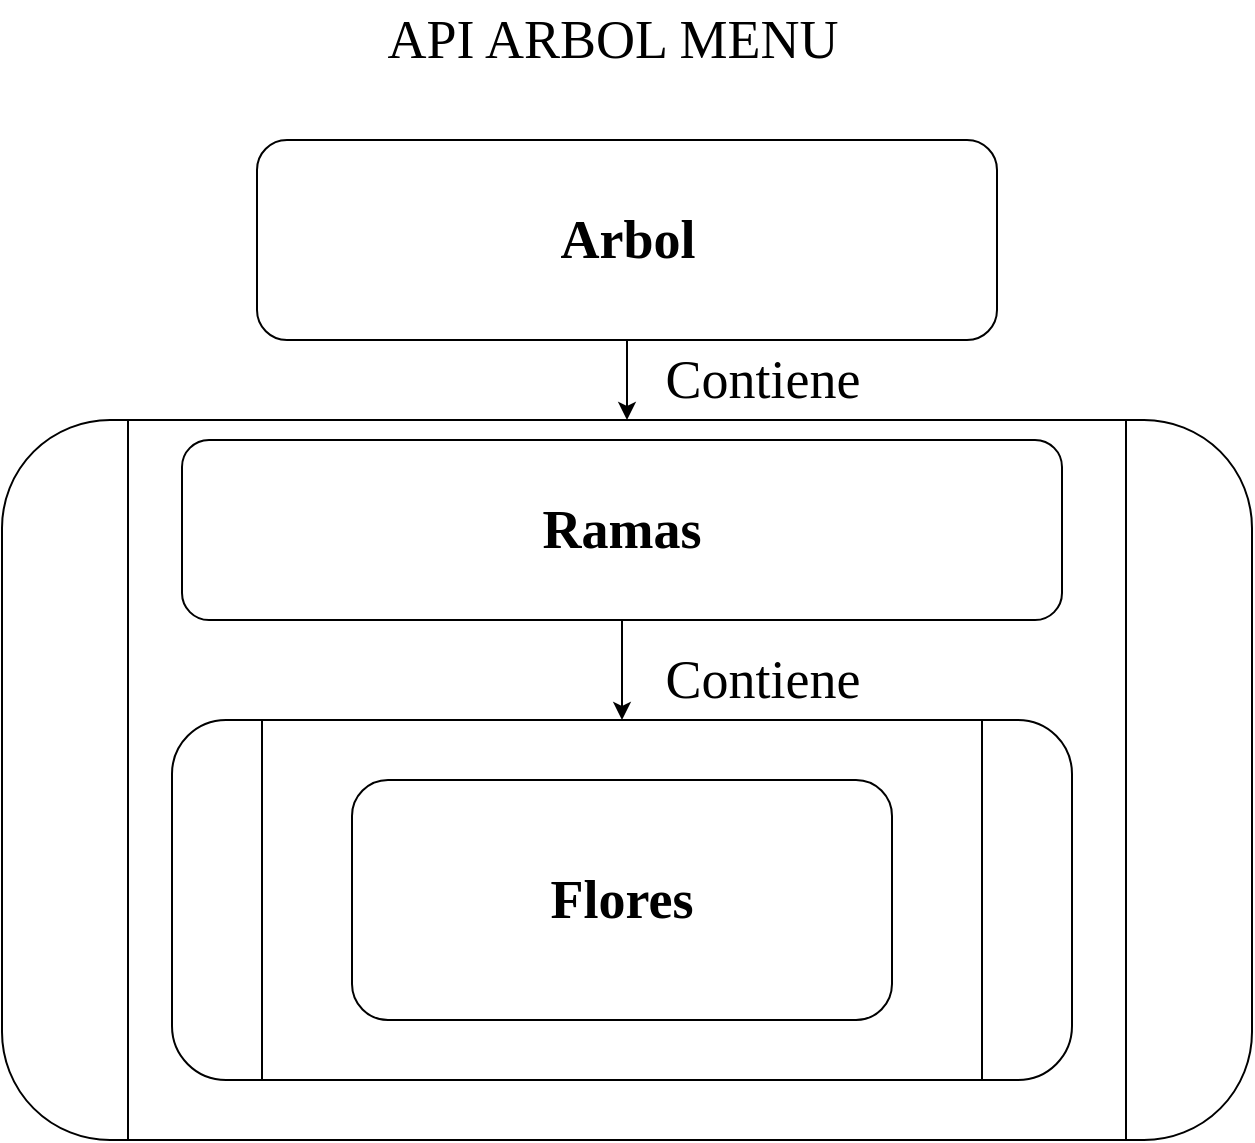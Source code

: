 <mxfile version="15.4.0" type="device" pages="5"><diagram id="clq91AxYf77F5cwtRK6S" name="Ideologia"><mxGraphModel dx="3460" dy="2157" grid="1" gridSize="10" guides="1" tooltips="1" connect="1" arrows="1" fold="1" page="1" pageScale="1" pageWidth="850" pageHeight="700" math="0" shadow="0"><root><mxCell id="0"/><mxCell id="1" parent="0"/><mxCell id="lWUm9m7KPAnMJ3Z2OBGF-7" value="" style="edgeStyle=orthogonalEdgeStyle;rounded=0;orthogonalLoop=1;jettySize=auto;html=1;fontStyle=1;fontFamily=Times New Roman;fontSize=27;" edge="1" parent="1" source="lWUm9m7KPAnMJ3Z2OBGF-5" target="lWUm9m7KPAnMJ3Z2OBGF-6"><mxGeometry relative="1" as="geometry"/></mxCell><mxCell id="lWUm9m7KPAnMJ3Z2OBGF-5" value="Arbol" style="rounded=1;whiteSpace=wrap;html=1;fontStyle=1;fontFamily=Times New Roman;fontSize=27;" vertex="1" parent="1"><mxGeometry x="247.5" y="110" width="370" height="100" as="geometry"/></mxCell><mxCell id="lWUm9m7KPAnMJ3Z2OBGF-6" value="" style="shape=process;whiteSpace=wrap;html=1;backgroundOutline=1;rounded=1;fontStyle=1;fontFamily=Times New Roman;fontSize=27;" vertex="1" parent="1"><mxGeometry x="120" y="250" width="625" height="360" as="geometry"/></mxCell><mxCell id="lWUm9m7KPAnMJ3Z2OBGF-13" value="" style="edgeStyle=orthogonalEdgeStyle;rounded=0;orthogonalLoop=1;jettySize=auto;html=1;fontStyle=1;fontFamily=Times New Roman;fontSize=27;" edge="1" parent="1" source="lWUm9m7KPAnMJ3Z2OBGF-8" target="lWUm9m7KPAnMJ3Z2OBGF-11"><mxGeometry relative="1" as="geometry"/></mxCell><mxCell id="lWUm9m7KPAnMJ3Z2OBGF-8" value="Ramas" style="rounded=1;whiteSpace=wrap;html=1;fontStyle=1;fontFamily=Times New Roman;fontSize=27;" vertex="1" parent="1"><mxGeometry x="210" y="260" width="440" height="90" as="geometry"/></mxCell><mxCell id="lWUm9m7KPAnMJ3Z2OBGF-11" value="" style="shape=process;whiteSpace=wrap;html=1;backgroundOutline=1;rounded=1;fontStyle=1;fontFamily=Times New Roman;fontSize=27;" vertex="1" parent="1"><mxGeometry x="205" y="400" width="450" height="180" as="geometry"/></mxCell><mxCell id="lWUm9m7KPAnMJ3Z2OBGF-14" value="Flores" style="rounded=1;whiteSpace=wrap;html=1;fontStyle=1;fontFamily=Times New Roman;fontSize=27;" vertex="1" parent="1"><mxGeometry x="295" y="430" width="270" height="120" as="geometry"/></mxCell><mxCell id="lWUm9m7KPAnMJ3Z2OBGF-15" value="Contiene" style="text;html=1;align=center;verticalAlign=middle;resizable=0;points=[];autosize=1;strokeColor=none;fillColor=none;fontSize=27;fontFamily=Times New Roman;" vertex="1" parent="1"><mxGeometry x="445" y="210" width="110" height="40" as="geometry"/></mxCell><mxCell id="lWUm9m7KPAnMJ3Z2OBGF-16" value="Contiene" style="text;html=1;align=center;verticalAlign=middle;resizable=0;points=[];autosize=1;strokeColor=none;fillColor=none;fontSize=27;fontFamily=Times New Roman;" vertex="1" parent="1"><mxGeometry x="445" y="360" width="110" height="40" as="geometry"/></mxCell><mxCell id="lWUm9m7KPAnMJ3Z2OBGF-17" value="API ARBOL MENU" style="text;html=1;align=center;verticalAlign=middle;resizable=0;points=[];autosize=1;strokeColor=none;fillColor=none;fontSize=27;fontFamily=Times New Roman;" vertex="1" parent="1"><mxGeometry x="305" y="40" width="240" height="40" as="geometry"/></mxCell></root></mxGraphModel></diagram><diagram id="vt3NdEaHmDix7HHZyes2" name="Relacion"><mxGraphModel dx="4152" dy="2588" grid="1" gridSize="10" guides="1" tooltips="1" connect="1" arrows="1" fold="1" page="1" pageScale="1" pageWidth="850" pageHeight="1100" math="0" shadow="0"><root><mxCell id="4Do-kNQYA0kzu1eAx3_I-0"/><mxCell id="4Do-kNQYA0kzu1eAx3_I-1" parent="4Do-kNQYA0kzu1eAx3_I-0"/><mxCell id="4Do-kNQYA0kzu1eAx3_I-29" value="" style="edgeStyle=orthogonalEdgeStyle;rounded=0;orthogonalLoop=1;jettySize=auto;html=1;fontFamily=Times New Roman;fontSize=28;" edge="1" parent="4Do-kNQYA0kzu1eAx3_I-1" source="4Do-kNQYA0kzu1eAx3_I-10" target="4Do-kNQYA0kzu1eAx3_I-17"><mxGeometry relative="1" as="geometry"/></mxCell><mxCell id="4Do-kNQYA0kzu1eAx3_I-10" value="&lt;br&gt;" style="shape=folder;fontStyle=1;spacingTop=10;tabWidth=40;tabHeight=14;tabPosition=left;html=1;fontFamily=Times New Roman;fontSize=27;" vertex="1" parent="4Do-kNQYA0kzu1eAx3_I-1"><mxGeometry x="110" y="160" width="390" height="320" as="geometry"/></mxCell><mxCell id="4Do-kNQYA0kzu1eAx3_I-12" value="Menu" style="html=1;fontFamily=Times New Roman;fontSize=27;" vertex="1" parent="4Do-kNQYA0kzu1eAx3_I-1"><mxGeometry x="175" y="360" width="110" height="50" as="geometry"/></mxCell><mxCell id="4Do-kNQYA0kzu1eAx3_I-13" style="edgeStyle=orthogonalEdgeStyle;rounded=0;orthogonalLoop=1;jettySize=auto;html=1;entryX=0.5;entryY=0;entryDx=0;entryDy=0;fontFamily=Times New Roman;fontSize=27;" edge="1" parent="4Do-kNQYA0kzu1eAx3_I-1" source="4Do-kNQYA0kzu1eAx3_I-15" target="4Do-kNQYA0kzu1eAx3_I-12"><mxGeometry relative="1" as="geometry"/></mxCell><mxCell id="4Do-kNQYA0kzu1eAx3_I-14" style="edgeStyle=orthogonalEdgeStyle;rounded=0;orthogonalLoop=1;jettySize=auto;html=1;entryX=0.5;entryY=0;entryDx=0;entryDy=0;fontFamily=Times New Roman;fontSize=27;" edge="1" parent="4Do-kNQYA0kzu1eAx3_I-1" source="4Do-kNQYA0kzu1eAx3_I-15" target="4Do-kNQYA0kzu1eAx3_I-16"><mxGeometry relative="1" as="geometry"/></mxCell><mxCell id="4Do-kNQYA0kzu1eAx3_I-15" value="«interface»&lt;br&gt;&lt;b&gt;Muttable&lt;/b&gt;" style="html=1;fontFamily=Times New Roman;fontSize=27;" vertex="1" parent="4Do-kNQYA0kzu1eAx3_I-1"><mxGeometry x="215" y="210" width="180" height="80" as="geometry"/></mxCell><mxCell id="4Do-kNQYA0kzu1eAx3_I-16" value="Item" style="html=1;fontFamily=Times New Roman;fontSize=27;" vertex="1" parent="4Do-kNQYA0kzu1eAx3_I-1"><mxGeometry x="325" y="360" width="110" height="50" as="geometry"/></mxCell><mxCell id="4Do-kNQYA0kzu1eAx3_I-17" value="&lt;br&gt;" style="shape=folder;fontStyle=1;spacingTop=10;tabWidth=40;tabHeight=14;tabPosition=left;html=1;fontFamily=Times New Roman;fontSize=27;" vertex="1" parent="4Do-kNQYA0kzu1eAx3_I-1"><mxGeometry x="65" y="540" width="480" height="360" as="geometry"/></mxCell><mxCell id="4Do-kNQYA0kzu1eAx3_I-18" value="Dropper" style="html=1;fontFamily=Times New Roman;fontSize=27;" vertex="1" parent="4Do-kNQYA0kzu1eAx3_I-1"><mxGeometry x="325" y="740" width="110" height="50" as="geometry"/></mxCell><mxCell id="4Do-kNQYA0kzu1eAx3_I-19" value="Creator" style="html=1;fontFamily=Times New Roman;fontSize=27;" vertex="1" parent="4Do-kNQYA0kzu1eAx3_I-1"><mxGeometry x="165" y="740" width="110" height="50" as="geometry"/></mxCell><mxCell id="4Do-kNQYA0kzu1eAx3_I-20" value="Editor" style="html=1;fontFamily=Times New Roman;fontSize=27;" vertex="1" parent="4Do-kNQYA0kzu1eAx3_I-1"><mxGeometry x="415" y="830" width="110" height="50" as="geometry"/></mxCell><mxCell id="4Do-kNQYA0kzu1eAx3_I-21" value="Reader" style="html=1;fontFamily=Times New Roman;fontSize=27;" vertex="1" parent="4Do-kNQYA0kzu1eAx3_I-1"><mxGeometry x="85" y="830" width="110" height="50" as="geometry"/></mxCell><mxCell id="4Do-kNQYA0kzu1eAx3_I-23" style="edgeStyle=orthogonalEdgeStyle;rounded=0;orthogonalLoop=1;jettySize=auto;html=1;entryX=0;entryY=0.5;entryDx=0;entryDy=0;fontFamily=Times New Roman;fontSize=27;" edge="1" parent="4Do-kNQYA0kzu1eAx3_I-1" source="4Do-kNQYA0kzu1eAx3_I-22" target="4Do-kNQYA0kzu1eAx3_I-20"><mxGeometry relative="1" as="geometry"/></mxCell><mxCell id="4Do-kNQYA0kzu1eAx3_I-24" style="edgeStyle=orthogonalEdgeStyle;rounded=0;orthogonalLoop=1;jettySize=auto;html=1;entryX=1;entryY=0.5;entryDx=0;entryDy=0;fontFamily=Times New Roman;fontSize=27;" edge="1" parent="4Do-kNQYA0kzu1eAx3_I-1" source="4Do-kNQYA0kzu1eAx3_I-22" target="4Do-kNQYA0kzu1eAx3_I-21"><mxGeometry relative="1" as="geometry"/></mxCell><mxCell id="4Do-kNQYA0kzu1eAx3_I-25" style="edgeStyle=orthogonalEdgeStyle;rounded=0;orthogonalLoop=1;jettySize=auto;html=1;entryX=0.5;entryY=0;entryDx=0;entryDy=0;fontFamily=Times New Roman;fontSize=27;" edge="1" parent="4Do-kNQYA0kzu1eAx3_I-1" source="4Do-kNQYA0kzu1eAx3_I-22" target="4Do-kNQYA0kzu1eAx3_I-18"><mxGeometry relative="1" as="geometry"/></mxCell><mxCell id="4Do-kNQYA0kzu1eAx3_I-26" style="edgeStyle=orthogonalEdgeStyle;rounded=0;orthogonalLoop=1;jettySize=auto;html=1;fontFamily=Times New Roman;fontSize=27;" edge="1" parent="4Do-kNQYA0kzu1eAx3_I-1" source="4Do-kNQYA0kzu1eAx3_I-22" target="4Do-kNQYA0kzu1eAx3_I-19"><mxGeometry relative="1" as="geometry"/></mxCell><mxCell id="4Do-kNQYA0kzu1eAx3_I-22" value="Manager" style="html=1;fontFamily=Times New Roman;fontSize=27;" vertex="1" parent="4Do-kNQYA0kzu1eAx3_I-1"><mxGeometry x="175" y="590" width="250" height="100" as="geometry"/></mxCell><mxCell id="4Do-kNQYA0kzu1eAx3_I-27" value="Tree" style="text;html=1;align=center;verticalAlign=middle;resizable=0;points=[];autosize=1;strokeColor=none;fillColor=none;fontSize=27;fontFamily=Times New Roman;" vertex="1" parent="4Do-kNQYA0kzu1eAx3_I-1"><mxGeometry x="285" y="120" width="60" height="40" as="geometry"/></mxCell><mxCell id="iXz1ld0vBlUP0eRAwoKm-0" value="" style="edgeStyle=orthogonalEdgeStyle;rounded=0;orthogonalLoop=1;jettySize=auto;html=1;fontFamily=Times New Roman;fontSize=27;" edge="1" parent="4Do-kNQYA0kzu1eAx3_I-1" source="4Do-kNQYA0kzu1eAx3_I-28"><mxGeometry relative="1" as="geometry"><mxPoint x="550" y="620" as="targetPoint"/></mxGeometry></mxCell><mxCell id="4Do-kNQYA0kzu1eAx3_I-28" value="Administrator" style="text;html=1;align=center;verticalAlign=middle;resizable=0;points=[];autosize=1;strokeColor=none;fillColor=none;fontSize=27;fontFamily=Times New Roman;" vertex="1" parent="4Do-kNQYA0kzu1eAx3_I-1"><mxGeometry x="570" y="600" width="170" height="40" as="geometry"/></mxCell></root></mxGraphModel></diagram><diagram id="z8mbxvhMgq7a9tTuWIwU" name="Class-UML-Menu"><mxGraphModel dx="3460" dy="2157" grid="1" gridSize="10" guides="1" tooltips="1" connect="1" arrows="1" fold="1" page="1" pageScale="1" pageWidth="1000" pageHeight="800" math="0" shadow="0"><root><mxCell id="fUgqLLY08AvlPX9UeSrB-0"/><mxCell id="fUgqLLY08AvlPX9UeSrB-1" parent="fUgqLLY08AvlPX9UeSrB-0"/><mxCell id="5B4SL1NtyXCgAt9AfQQJ-0" value="" style="edgeStyle=orthogonalEdgeStyle;rounded=0;orthogonalLoop=1;jettySize=auto;html=1;fontFamily=Times New Roman;fontSize=17;" edge="1" parent="fUgqLLY08AvlPX9UeSrB-1" source="5B4SL1NtyXCgAt9AfQQJ-2" target="5B4SL1NtyXCgAt9AfQQJ-3"><mxGeometry relative="1" as="geometry"/></mxCell><mxCell id="5B4SL1NtyXCgAt9AfQQJ-1" style="edgeStyle=orthogonalEdgeStyle;rounded=0;orthogonalLoop=1;jettySize=auto;html=1;fontFamily=Times New Roman;fontSize=17;" edge="1" parent="fUgqLLY08AvlPX9UeSrB-1" source="5B4SL1NtyXCgAt9AfQQJ-2" target="5B4SL1NtyXCgAt9AfQQJ-6"><mxGeometry relative="1" as="geometry"/></mxCell><mxCell id="5B4SL1NtyXCgAt9AfQQJ-2" value="&lt;p style=&quot;margin: 4px 0px 0px ; text-align: center ; font-size: 17px&quot;&gt;&lt;i style=&quot;font-size: 17px&quot;&gt;&amp;lt;&amp;lt;Interface&amp;gt;&amp;gt;&lt;/i&gt;&lt;br style=&quot;font-size: 17px&quot;&gt;&lt;b&gt;Muttable&lt;/b&gt;&lt;/p&gt;&lt;hr style=&quot;font-size: 17px&quot;&gt;&lt;p style=&quot;margin: 0px 0px 0px 4px ; font-size: 17px&quot;&gt;+ getName() : String&lt;br style=&quot;font-size: 17px&quot;&gt;+ action() : String&lt;/p&gt;&lt;p style=&quot;margin: 0px 0px 0px 4px ; font-size: 17px&quot;&gt;+ toString() : String&lt;/p&gt;" style="verticalAlign=top;align=left;overflow=fill;fontSize=17;fontFamily=Times New Roman;html=1;" vertex="1" parent="fUgqLLY08AvlPX9UeSrB-1"><mxGeometry x="195" y="80" width="200" height="180" as="geometry"/></mxCell><mxCell id="5B4SL1NtyXCgAt9AfQQJ-3" value="&lt;p style=&quot;margin: 4px 0px 0px ; text-align: center ; font-size: 17px&quot;&gt;&lt;b style=&quot;font-size: 17px&quot;&gt;Item&lt;/b&gt;&lt;/p&gt;&lt;hr style=&quot;font-size: 17px&quot;&gt;&lt;p style=&quot;margin: 0px 0px 0px 4px ; font-size: 17px&quot;&gt;- name : String&lt;/p&gt;&lt;p style=&quot;margin: 0px 0px 0px 4px ; font-size: 17px&quot;&gt;- elem : Object&lt;/p&gt;&lt;hr style=&quot;font-size: 17px&quot;&gt;&lt;p style=&quot;margin: 0px 0px 0px 4px&quot;&gt;+ getName() : String&lt;/p&gt;&lt;p style=&quot;margin: 0px 0px 0px 4px&quot;&gt;+setName(ndata : String) : void&lt;br&gt;+ action() : String&lt;/p&gt;&lt;p style=&quot;margin: 0px 0px 0px 4px&quot;&gt;+ toString() : String&lt;/p&gt;" style="verticalAlign=top;align=left;overflow=fill;fontSize=17;fontFamily=Times New Roman;html=1;" vertex="1" parent="fUgqLLY08AvlPX9UeSrB-1"><mxGeometry x="160" y="332" width="270" height="188" as="geometry"/></mxCell><mxCell id="5B4SL1NtyXCgAt9AfQQJ-4" value="&lt;p style=&quot;margin: 4px 0px 0px ; text-align: center ; font-size: 17px&quot;&gt;&lt;b&gt;Menu&lt;/b&gt;&lt;/p&gt;&lt;hr style=&quot;font-size: 17px&quot;&gt;&lt;p style=&quot;margin: 0px 0px 0px 4px ; font-size: 17px&quot;&gt;- name : String&lt;/p&gt;&lt;p style=&quot;margin: 0px 0px 0px 4px ; font-size: 17px&quot;&gt;- elems : List[Muttable]&lt;/p&gt;&lt;hr style=&quot;font-size: 17px&quot;&gt;&lt;p style=&quot;margin: 0px 0px 0px 4px&quot;&gt;+ getName() : String&lt;br&gt;&lt;/p&gt;&lt;p style=&quot;margin: 0px 0px 0px 4px&quot;&gt;+ setName(ndata : String) : void&lt;/p&gt;&lt;p style=&quot;margin: 0px 0px 0px 4px&quot;&gt;+ getMenu() : void&lt;/p&gt;&lt;p style=&quot;margin: 0px 0px 0px 4px&quot;&gt;+ listMenu() :&amp;nbsp;&lt;/p&gt;&lt;p style=&quot;margin: 0px 0px 0px 4px&quot;&gt;+ toString() : String&lt;/p&gt;" style="verticalAlign=top;align=left;overflow=fill;fontSize=17;fontFamily=Times New Roman;html=1;" vertex="1" parent="fUgqLLY08AvlPX9UeSrB-1"><mxGeometry x="455" y="570" width="300" height="210" as="geometry"/></mxCell><mxCell id="5B4SL1NtyXCgAt9AfQQJ-5" value="" style="edgeStyle=orthogonalEdgeStyle;rounded=0;orthogonalLoop=1;jettySize=auto;html=1;fontFamily=Times New Roman;fontSize=17;" edge="1" parent="fUgqLLY08AvlPX9UeSrB-1" source="5B4SL1NtyXCgAt9AfQQJ-6" target="5B4SL1NtyXCgAt9AfQQJ-4"><mxGeometry relative="1" as="geometry"/></mxCell><mxCell id="5B4SL1NtyXCgAt9AfQQJ-6" value="&lt;p style=&quot;margin: 4px 0px 0px ; text-align: center ; font-size: 17px&quot;&gt;&lt;b&gt;Menues&lt;/b&gt;&lt;/p&gt;&lt;hr style=&quot;font-size: 17px&quot;&gt;&lt;p style=&quot;margin: 0px 0px 0px 4px ; font-size: 17px&quot;&gt;- items : Menu&lt;/p&gt;&lt;hr style=&quot;font-size: 17px&quot;&gt;&lt;p style=&quot;margin: 0px 0px 0px 4px&quot;&gt;+ getName() : String&lt;/p&gt;&lt;p style=&quot;margin: 0px 0px 0px 4px&quot;&gt;+ setName(nData : String) : void&lt;/p&gt;&lt;p style=&quot;margin: 0px 0px 0px 4px&quot;&gt;+ setName(ndata : String) : void&lt;br&gt;+ action() : String&lt;/p&gt;&lt;p style=&quot;margin: 0px 0px 0px 4px&quot;&gt;+ toString() : String&lt;/p&gt;" style="verticalAlign=top;align=left;overflow=fill;fontSize=17;fontFamily=Times New Roman;html=1;" vertex="1" parent="fUgqLLY08AvlPX9UeSrB-1"><mxGeometry x="455" y="332" width="300" height="188" as="geometry"/></mxCell></root></mxGraphModel></diagram><diagram id="THqSdxa5SW3GcIg8eoAF" name="Class-UML-manager"><mxGraphModel dx="2595" dy="1618" grid="1" gridSize="10" guides="1" tooltips="1" connect="1" arrows="1" fold="1" page="1" pageScale="1" pageWidth="1400" pageHeight="850" math="0" shadow="0"><root><mxCell id="OqyeLmvN_d0lgs48Ksvd-0"/><mxCell id="OqyeLmvN_d0lgs48Ksvd-1" parent="OqyeLmvN_d0lgs48Ksvd-0"/><mxCell id="rvrVtPjVasS7tjnhW1yZ-1" value="&lt;br style=&quot;font-size: 19px;&quot;&gt;" style="shape=folder;fontStyle=1;spacingTop=10;tabWidth=40;tabHeight=14;tabPosition=left;html=1;fontFamily=Times New Roman;fontSize=19;" vertex="1" parent="OqyeLmvN_d0lgs48Ksvd-1"><mxGeometry x="90" y="40" width="1260" height="780" as="geometry"/></mxCell><mxCell id="sdf5_ed5va9FUdumdEFl-0" style="edgeStyle=orthogonalEdgeStyle;rounded=0;orthogonalLoop=1;jettySize=auto;html=1;entryX=0;entryY=0.5;entryDx=0;entryDy=0;fontFamily=Times New Roman;fontSize=19;" edge="1" parent="OqyeLmvN_d0lgs48Ksvd-1" source="rvrVtPjVasS7tjnhW1yZ-2" target="rvrVtPjVasS7tjnhW1yZ-5"><mxGeometry relative="1" as="geometry"/></mxCell><mxCell id="sdf5_ed5va9FUdumdEFl-1" style="edgeStyle=orthogonalEdgeStyle;rounded=0;orthogonalLoop=1;jettySize=auto;html=1;entryX=1;entryY=0.5;entryDx=0;entryDy=0;fontFamily=Times New Roman;fontSize=19;" edge="1" parent="OqyeLmvN_d0lgs48Ksvd-1" source="rvrVtPjVasS7tjnhW1yZ-2" target="rvrVtPjVasS7tjnhW1yZ-3"><mxGeometry relative="1" as="geometry"/></mxCell><mxCell id="sdf5_ed5va9FUdumdEFl-2" style="edgeStyle=orthogonalEdgeStyle;rounded=0;orthogonalLoop=1;jettySize=auto;html=1;fontFamily=Times New Roman;fontSize=19;" edge="1" parent="OqyeLmvN_d0lgs48Ksvd-1" source="rvrVtPjVasS7tjnhW1yZ-2" target="rvrVtPjVasS7tjnhW1yZ-4"><mxGeometry relative="1" as="geometry"><Array as="points"><mxPoint x="745" y="530"/><mxPoint x="1040" y="530"/></Array></mxGeometry></mxCell><mxCell id="sdf5_ed5va9FUdumdEFl-3" style="edgeStyle=orthogonalEdgeStyle;rounded=0;orthogonalLoop=1;jettySize=auto;html=1;entryX=0.5;entryY=0;entryDx=0;entryDy=0;fontFamily=Times New Roman;fontSize=19;" edge="1" parent="OqyeLmvN_d0lgs48Ksvd-1" source="rvrVtPjVasS7tjnhW1yZ-2" target="rvrVtPjVasS7tjnhW1yZ-6"><mxGeometry relative="1" as="geometry"><Array as="points"><mxPoint x="745" y="530"/><mxPoint x="405" y="530"/></Array></mxGeometry></mxCell><mxCell id="rvrVtPjVasS7tjnhW1yZ-2" value="&lt;p style=&quot;margin: 4px 0px 0px; text-align: center; font-size: 19px;&quot;&gt;&lt;b style=&quot;font-size: 19px;&quot;&gt;TableMenu&lt;/b&gt;&lt;/p&gt;&lt;hr style=&quot;font-size: 19px;&quot;&gt;&lt;p style=&quot;margin: 0px 0px 0px 4px; font-size: 19px;&quot;&gt;- list : List&amp;lt;Muttable&amp;gt;&lt;/p&gt;&lt;hr style=&quot;font-size: 19px;&quot;&gt;&lt;p style=&quot;margin: 0px 0px 0px 4px; font-size: 19px;&quot;&gt;+ add() : bool&lt;/p&gt;&lt;p style=&quot;margin: 0px 0px 0px 4px; font-size: 19px;&quot;&gt;+ edit() : bool&lt;/p&gt;&lt;p style=&quot;margin: 0px 0px 0px 4px; font-size: 19px;&quot;&gt;+ read() : bool&lt;/p&gt;&lt;p style=&quot;margin: 0px 0px 0px 4px; font-size: 19px;&quot;&gt;+ drop() : bool&lt;/p&gt;" style="verticalAlign=top;align=left;overflow=fill;fontSize=19;fontFamily=Helvetica;html=1;" vertex="1" parent="OqyeLmvN_d0lgs48Ksvd-1"><mxGeometry x="590" y="90" width="310" height="200" as="geometry"/></mxCell><mxCell id="rvrVtPjVasS7tjnhW1yZ-3" value="&lt;p style=&quot;margin: 4px 0px 0px; text-align: center; font-size: 19px;&quot;&gt;&lt;b style=&quot;font-size: 19px;&quot;&gt;MenuCreator&lt;/b&gt;&lt;/p&gt;&lt;hr style=&quot;font-size: 19px;&quot;&gt;&lt;p style=&quot;margin: 0px 0px 0px 4px; font-size: 19px;&quot;&gt;- admin : MenuCreator&lt;/p&gt;&lt;hr style=&quot;font-size: 19px;&quot;&gt;&lt;p style=&quot;margin: 0px 0px 0px 4px; font-size: 19px;&quot;&gt;- MenuCreator(): void&lt;/p&gt;&lt;p style=&quot;margin: 0px 0px 0px 4px; font-size: 19px;&quot;&gt;- getCreator() : MenuCreator&lt;/p&gt;&lt;p style=&quot;margin: 0px 0px 0px 4px; font-size: 19px;&quot;&gt;+ createMenu(name : String, menu : List&amp;lt;Muttable&amp;gt; ) : Muttable&lt;/p&gt;&lt;p style=&quot;margin: 0px 0px 0px 4px; font-size: 19px;&quot;&gt;+ createItem(name : String, menu : List&amp;lt;Muttable&amp;gt; ) : Muttable&lt;br style=&quot;font-size: 19px;&quot;&gt;&lt;/p&gt;" style="verticalAlign=top;align=left;overflow=fill;fontSize=19;fontFamily=Helvetica;html=1;" vertex="1" parent="OqyeLmvN_d0lgs48Ksvd-1"><mxGeometry x="130" y="310" width="550" height="190" as="geometry"/></mxCell><mxCell id="rvrVtPjVasS7tjnhW1yZ-4" value="&lt;p style=&quot;margin: 4px 0px 0px; text-align: center; font-size: 19px;&quot;&gt;&lt;b style=&quot;font-size: 19px;&quot;&gt;MenuReader&lt;/b&gt;&lt;/p&gt;&lt;hr style=&quot;font-size: 19px;&quot;&gt;&lt;p style=&quot;margin: 0px 0px 0px 4px; font-size: 19px;&quot;&gt;- admin : MenuReader&lt;/p&gt;&lt;hr style=&quot;font-size: 19px;&quot;&gt;&lt;p style=&quot;margin: 0px 0px 0px 4px; font-size: 19px;&quot;&gt;- MenuReader(): void&lt;/p&gt;&lt;p style=&quot;margin: 0px 0px 0px 4px; font-size: 19px;&quot;&gt;- getReader() : MenuReader&lt;/p&gt;&lt;p style=&quot;margin: 0px 0px 0px 4px; font-size: 19px;&quot;&gt;+ getMenu(name : String,menu : List&amp;lt;Muttable&amp;gt; ) : Muttable&lt;/p&gt;&lt;p style=&quot;margin: 0px 0px 0px 4px; font-size: 19px;&quot;&gt;+ getItem(name : String , menu : List &amp;lt;Mutable&amp;gt; ) : Muttable&lt;/p&gt;" style="verticalAlign=top;align=left;overflow=fill;fontSize=19;fontFamily=Helvetica;html=1;" vertex="1" parent="OqyeLmvN_d0lgs48Ksvd-1"><mxGeometry x="780" y="580" width="520" height="190" as="geometry"/></mxCell><mxCell id="rvrVtPjVasS7tjnhW1yZ-5" value="&lt;p style=&quot;margin: 4px 0px 0px; text-align: center; font-size: 19px;&quot;&gt;&lt;b style=&quot;font-size: 19px;&quot;&gt;MenuDropper&lt;/b&gt;&lt;/p&gt;&lt;hr style=&quot;font-size: 19px;&quot;&gt;&lt;p style=&quot;margin: 0px 0px 0px 4px; font-size: 19px;&quot;&gt;- admin : MenuDropper&lt;/p&gt;&lt;hr style=&quot;font-size: 19px;&quot;&gt;&lt;p style=&quot;margin: 0px 0px 0px 4px; font-size: 19px;&quot;&gt;- MenuDropper(): void&lt;/p&gt;&lt;p style=&quot;margin: 0px 0px 0px 4px; font-size: 19px;&quot;&gt;- getDropper() : MenuDropper&lt;/p&gt;&lt;p style=&quot;margin: 0px 0px 0px 4px; font-size: 19px;&quot;&gt;+ dropMenu(name : String, menu : List&amp;lt;Muttable&amp;gt;) : bool&lt;/p&gt;&lt;p style=&quot;margin: 0px 0px 0px 4px; font-size: 19px;&quot;&gt;+ dropItem(name : String, menu : List &amp;lt;Muttable&amp;gt;) : bool&lt;br style=&quot;font-size: 19px;&quot;&gt;&lt;/p&gt;" style="verticalAlign=top;align=left;overflow=fill;fontSize=19;fontFamily=Helvetica;html=1;" vertex="1" parent="OqyeLmvN_d0lgs48Ksvd-1"><mxGeometry x="790" y="310" width="520" height="190" as="geometry"/></mxCell><mxCell id="rvrVtPjVasS7tjnhW1yZ-6" value="&lt;p style=&quot;margin: 4px 0px 0px; text-align: center; font-size: 19px;&quot;&gt;&lt;b style=&quot;font-size: 19px;&quot;&gt;MenuEditor&lt;/b&gt;&lt;/p&gt;&lt;hr style=&quot;font-size: 19px;&quot;&gt;&lt;p style=&quot;margin: 0px 0px 0px 4px; font-size: 19px;&quot;&gt;- admin : MenuEditor&lt;/p&gt;&lt;hr style=&quot;font-size: 19px;&quot;&gt;&lt;p style=&quot;margin: 0px 0px 0px 4px; font-size: 19px;&quot;&gt;- MenuEditor(): void&lt;/p&gt;&lt;p style=&quot;margin: 0px 0px 0px 4px; font-size: 19px;&quot;&gt;- getEditor() : MenuCreator&lt;/p&gt;&lt;p style=&quot;margin: 0px 0px 0px 4px; font-size: 19px;&quot;&gt;+ editMenu(name : String,menu : List&amp;lt;Muttable&amp;gt;) : Muttable&lt;/p&gt;&lt;p style=&quot;margin: 0px 0px 0px 4px; font-size: 19px;&quot;&gt;+ editMenuItem(name : String, menu : List&amp;lt;Muttable&amp;gt;) : Muttable&lt;br style=&quot;font-size: 19px;&quot;&gt;&lt;/p&gt;" style="verticalAlign=top;align=left;overflow=fill;fontSize=19;fontFamily=Helvetica;html=1;" vertex="1" parent="OqyeLmvN_d0lgs48Ksvd-1"><mxGeometry x="120" y="580" width="570" height="190" as="geometry"/></mxCell><mxCell id="rvrVtPjVasS7tjnhW1yZ-13" value="&lt;font style=&quot;font-size: 19px;&quot;&gt;com.flintCore.system.manager&lt;/font&gt;" style="text;html=1;align=center;verticalAlign=middle;resizable=0;points=[];autosize=1;strokeColor=none;fillColor=none;fontSize=19;fontFamily=Times New Roman;" vertex="1" parent="OqyeLmvN_d0lgs48Ksvd-1"><mxGeometry x="575" y="10" width="250" height="30" as="geometry"/></mxCell></root></mxGraphModel></diagram><diagram id="XQZzVo780gA5egbiZoQx" name="Class-UML-Connection"><mxGraphModel dx="1483" dy="924" grid="1" gridSize="10" guides="1" tooltips="1" connect="1" arrows="1" fold="1" page="1" pageScale="1" pageWidth="1000" pageHeight="500" math="0" shadow="0"><root><mxCell id="vES4fhT9vnrKZKKsCEE8-0"/><mxCell id="vES4fhT9vnrKZKKsCEE8-1" parent="vES4fhT9vnrKZKKsCEE8-0"/><mxCell id="Iyyg0zgkOpEfbftoayBO-3" style="edgeStyle=orthogonalEdgeStyle;rounded=0;orthogonalLoop=1;jettySize=auto;html=1;fontFamily=Times New Roman;fontSize=27;" edge="1" parent="vES4fhT9vnrKZKKsCEE8-1" source="ijgtyHQbKR5ygSBIWyeR-0" target="ijgtyHQbKR5ygSBIWyeR-1"><mxGeometry relative="1" as="geometry"/></mxCell><mxCell id="Iyyg0zgkOpEfbftoayBO-7" value="" style="edgeStyle=orthogonalEdgeStyle;rounded=0;orthogonalLoop=1;jettySize=auto;html=1;fontFamily=Times New Roman;fontSize=27;entryX=0.5;entryY=0;entryDx=0;entryDy=0;" edge="1" parent="vES4fhT9vnrKZKKsCEE8-1" source="ijgtyHQbKR5ygSBIWyeR-0" target="Iyyg0zgkOpEfbftoayBO-6"><mxGeometry relative="1" as="geometry"/></mxCell><mxCell id="Iyyg0zgkOpEfbftoayBO-9" value="" style="edgeStyle=orthogonalEdgeStyle;rounded=0;orthogonalLoop=1;jettySize=auto;html=1;fontFamily=Times New Roman;fontSize=27;" edge="1" parent="vES4fhT9vnrKZKKsCEE8-1" source="ijgtyHQbKR5ygSBIWyeR-0" target="Iyyg0zgkOpEfbftoayBO-8"><mxGeometry relative="1" as="geometry"/></mxCell><mxCell id="ijgtyHQbKR5ygSBIWyeR-0" value="TableMenu" style="html=1;fontFamily=Times New Roman;fontSize=27;verticalAlign=middle;" vertex="1" parent="vES4fhT9vnrKZKKsCEE8-1"><mxGeometry x="60" y="40" width="240" height="140" as="geometry"/></mxCell><mxCell id="ijgtyHQbKR5ygSBIWyeR-1" value="Muttable" style="html=1;fontFamily=Times New Roman;fontSize=27;verticalAlign=middle;" vertex="1" parent="vES4fhT9vnrKZKKsCEE8-1"><mxGeometry x="50" y="260" width="260" height="140" as="geometry"/></mxCell><mxCell id="Iyyg0zgkOpEfbftoayBO-1" value="Depende de&amp;nbsp;" style="text;html=1;align=center;verticalAlign=middle;resizable=0;points=[];autosize=1;strokeColor=none;fillColor=none;fontSize=27;fontFamily=Times New Roman;" vertex="1" parent="vES4fhT9vnrKZKKsCEE8-1"><mxGeometry x="180" y="200" width="150" height="40" as="geometry"/></mxCell><mxCell id="Iyyg0zgkOpEfbftoayBO-11" style="edgeStyle=orthogonalEdgeStyle;rounded=0;orthogonalLoop=1;jettySize=auto;html=1;fontFamily=Times New Roman;fontSize=27;" edge="1" parent="vES4fhT9vnrKZKKsCEE8-1" source="Iyyg0zgkOpEfbftoayBO-6"><mxGeometry relative="1" as="geometry"><mxPoint x="510" y="420" as="targetPoint"/></mxGeometry></mxCell><mxCell id="Iyyg0zgkOpEfbftoayBO-6" value="Item" style="html=1;fontFamily=Times New Roman;fontSize=27;verticalAlign=middle;" vertex="1" parent="vES4fhT9vnrKZKKsCEE8-1"><mxGeometry x="390" y="190" width="240" height="140" as="geometry"/></mxCell><mxCell id="Iyyg0zgkOpEfbftoayBO-10" style="edgeStyle=orthogonalEdgeStyle;rounded=0;orthogonalLoop=1;jettySize=auto;html=1;entryX=0.803;entryY=1.003;entryDx=0;entryDy=0;entryPerimeter=0;fontFamily=Times New Roman;fontSize=27;" edge="1" parent="vES4fhT9vnrKZKKsCEE8-1" source="Iyyg0zgkOpEfbftoayBO-8" target="ijgtyHQbKR5ygSBIWyeR-1"><mxGeometry relative="1" as="geometry"><Array as="points"><mxPoint x="790" y="420"/><mxPoint x="259" y="420"/></Array></mxGeometry></mxCell><mxCell id="Iyyg0zgkOpEfbftoayBO-8" value="Menues" style="html=1;fontFamily=Times New Roman;fontSize=27;verticalAlign=middle;" vertex="1" parent="vES4fhT9vnrKZKKsCEE8-1"><mxGeometry x="670" y="190" width="240" height="140" as="geometry"/></mxCell><mxCell id="Iyyg0zgkOpEfbftoayBO-12" value="Depende de&amp;nbsp;" style="text;html=1;align=center;verticalAlign=middle;resizable=0;points=[];autosize=1;strokeColor=none;fillColor=none;fontSize=27;fontFamily=Times New Roman;" vertex="1" parent="vES4fhT9vnrKZKKsCEE8-1"><mxGeometry x="580" y="370" width="150" height="40" as="geometry"/></mxCell></root></mxGraphModel></diagram></mxfile>